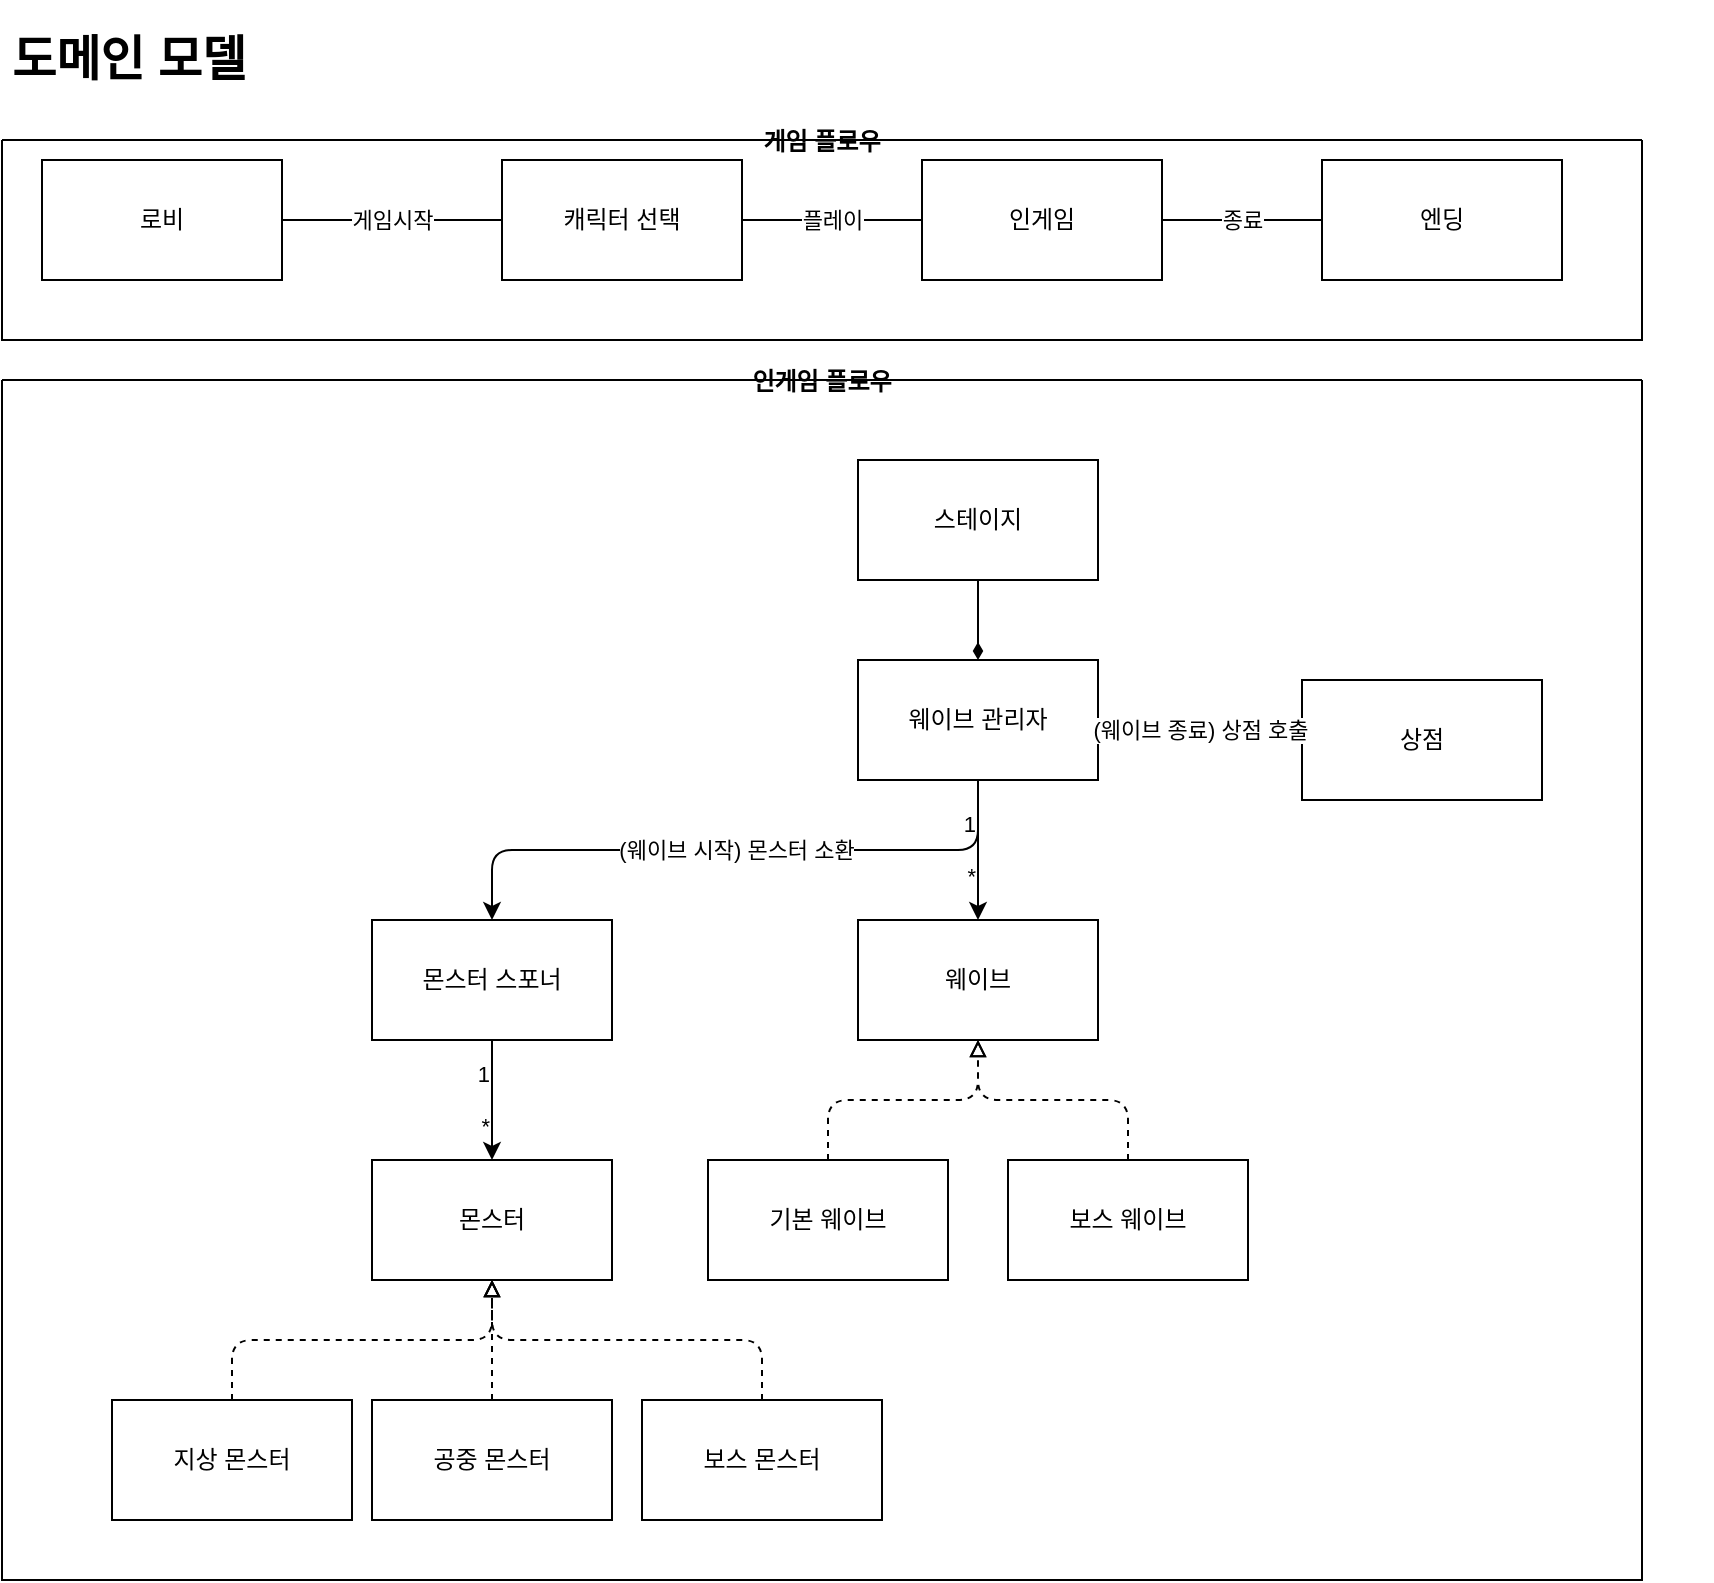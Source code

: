 <mxfile>
    <diagram id="ehJ0dWxkUVVamDh69P_z" name="Page-1">
        <mxGraphModel dx="1453" dy="844" grid="1" gridSize="10" guides="1" tooltips="1" connect="1" arrows="1" fold="1" page="1" pageScale="1" pageWidth="850" pageHeight="1100" math="0" shadow="0">
            <root>
                <mxCell id="0"/>
                <mxCell id="1" parent="0"/>
                <mxCell id="13" value="게임 플로우" style="swimlane;startSize=0;shadow=0;" vertex="1" parent="1">
                    <mxGeometry x="15" y="70" width="820" height="100" as="geometry">
                        <mxRectangle x="20" y="10" width="100" height="30" as="alternateBounds"/>
                    </mxGeometry>
                </mxCell>
                <mxCell id="12" value="" style="group;movable=1;resizable=1;rotatable=1;deletable=1;editable=1;connectable=1;" vertex="1" connectable="0" parent="13">
                    <mxGeometry x="20" y="10" width="800" height="60" as="geometry"/>
                </mxCell>
                <mxCell id="2" value="로비" style="rounded=0;whiteSpace=wrap;html=1;shadow=0;direction=west;flipH=0;flipV=0;" vertex="1" parent="12">
                    <mxGeometry width="120" height="60" as="geometry"/>
                </mxCell>
                <mxCell id="3" value="캐릭터 선택" style="whiteSpace=wrap;html=1;rounded=0;shadow=0;direction=west;flipH=0;flipV=0;" vertex="1" parent="12">
                    <mxGeometry x="230" width="120" height="60" as="geometry"/>
                </mxCell>
                <mxCell id="4" value="게임시작" style="edgeStyle=none;html=1;shadow=0;endArrow=none;endFill=0;" edge="1" parent="12" source="2" target="3">
                    <mxGeometry relative="1" as="geometry"/>
                </mxCell>
                <mxCell id="5" value="인게임" style="whiteSpace=wrap;html=1;rounded=0;shadow=0;direction=west;flipH=0;flipV=0;" vertex="1" parent="12">
                    <mxGeometry x="440" width="120" height="60" as="geometry"/>
                </mxCell>
                <mxCell id="6" value="플레이" style="edgeStyle=none;html=1;shadow=0;endArrow=none;endFill=0;" edge="1" parent="12" source="3" target="5">
                    <mxGeometry relative="1" as="geometry"/>
                </mxCell>
                <mxCell id="7" value="엔딩" style="whiteSpace=wrap;html=1;rounded=0;direction=west;flipH=0;flipV=0;" vertex="1" parent="12">
                    <mxGeometry x="640" width="120" height="60" as="geometry"/>
                </mxCell>
                <mxCell id="8" value="종료" style="edgeStyle=none;html=1;shadow=0;endArrow=none;endFill=0;" edge="1" parent="12" source="5" target="7">
                    <mxGeometry relative="1" as="geometry"/>
                </mxCell>
                <mxCell id="41" value="&lt;h1&gt;도메인 모델&lt;/h1&gt;" style="text;html=1;strokeColor=none;fillColor=none;spacing=5;spacingTop=-20;whiteSpace=wrap;overflow=hidden;rounded=0;shadow=0;" vertex="1" parent="1">
                    <mxGeometry x="15" y="10" width="190" height="120" as="geometry"/>
                </mxCell>
                <mxCell id="66" value="인게임 플로우" style="swimlane;startSize=0;shadow=0;" vertex="1" parent="1">
                    <mxGeometry x="15" y="190" width="820" height="600" as="geometry"/>
                </mxCell>
                <mxCell id="65" value="" style="group" vertex="1" connectable="0" parent="66">
                    <mxGeometry x="55" y="40" width="800" height="530" as="geometry"/>
                </mxCell>
                <mxCell id="19" value="스테이지" style="rounded=0;whiteSpace=wrap;html=1;shadow=0;" vertex="1" parent="65">
                    <mxGeometry x="373" width="120" height="60" as="geometry"/>
                </mxCell>
                <mxCell id="21" value="" style="edgeStyle=orthogonalEdgeStyle;rounded=1;html=1;shadow=0;endArrow=diamondThin;endFill=1;" edge="1" parent="65" source="19" target="20">
                    <mxGeometry relative="1" as="geometry"/>
                </mxCell>
                <mxCell id="20" value="웨이브 관리자" style="whiteSpace=wrap;html=1;rounded=0;shadow=0;" vertex="1" parent="65">
                    <mxGeometry x="373" y="100" width="120" height="60" as="geometry"/>
                </mxCell>
                <mxCell id="24" value="웨이브" style="whiteSpace=wrap;html=1;rounded=0;shadow=0;" vertex="1" parent="65">
                    <mxGeometry x="373" y="230" width="120" height="60" as="geometry"/>
                </mxCell>
                <mxCell id="25" value="1&lt;br&gt;&lt;br&gt;*" style="edgeStyle=orthogonalEdgeStyle;rounded=1;html=1;shadow=0;verticalAlign=middle;horizontal=1;textDirection=ltr;align=right;" edge="1" parent="65" source="20" target="24">
                    <mxGeometry relative="1" as="geometry"/>
                </mxCell>
                <mxCell id="29" value="" style="edgeStyle=orthogonalEdgeStyle;rounded=1;html=1;shadow=0;endArrow=block;endFill=0;dashed=1;" edge="1" parent="65" source="26" target="24">
                    <mxGeometry relative="1" as="geometry"/>
                </mxCell>
                <mxCell id="26" value="기본 웨이브" style="whiteSpace=wrap;html=1;rounded=0;shadow=0;" vertex="1" parent="65">
                    <mxGeometry x="298" y="350" width="120" height="60" as="geometry"/>
                </mxCell>
                <mxCell id="31" value="" style="edgeStyle=elbowEdgeStyle;rounded=1;elbow=vertical;html=1;shadow=0;endArrow=block;endFill=0;dashed=1;" edge="1" parent="65" source="30" target="24">
                    <mxGeometry relative="1" as="geometry"/>
                </mxCell>
                <mxCell id="30" value="보스 웨이브" style="whiteSpace=wrap;html=1;rounded=0;shadow=0;" vertex="1" parent="65">
                    <mxGeometry x="448" y="350" width="120" height="60" as="geometry"/>
                </mxCell>
                <mxCell id="35" value="상점" style="whiteSpace=wrap;html=1;rounded=0;shadow=0;" vertex="1" parent="65">
                    <mxGeometry x="595" y="110" width="120" height="60" as="geometry"/>
                </mxCell>
                <mxCell id="36" value="(웨이브 종료) 상점 호출" style="edgeStyle=elbowEdgeStyle;rounded=1;elbow=vertical;html=1;shadow=0;endArrow=none;endFill=0;" edge="1" parent="65" source="20" target="35">
                    <mxGeometry relative="1" as="geometry"/>
                </mxCell>
                <mxCell id="39" value="몬스터 스포너" style="whiteSpace=wrap;html=1;rounded=0;shadow=0;" vertex="1" parent="65">
                    <mxGeometry x="130" y="230" width="120" height="60" as="geometry"/>
                </mxCell>
                <mxCell id="40" value="(웨이브 시작) 몬스터 소환" style="edgeStyle=elbowEdgeStyle;rounded=1;elbow=vertical;html=1;shadow=0;endArrow=classic;endFill=1;" edge="1" parent="65" source="20" target="39">
                    <mxGeometry relative="1" as="geometry">
                        <Array as="points">
                            <mxPoint x="360" y="195"/>
                        </Array>
                    </mxGeometry>
                </mxCell>
                <mxCell id="44" value="몬스터" style="whiteSpace=wrap;html=1;rounded=0;shadow=0;" vertex="1" parent="65">
                    <mxGeometry x="130" y="350" width="120" height="60" as="geometry"/>
                </mxCell>
                <mxCell id="45" value="1&lt;br&gt;&lt;br&gt;*" style="edgeStyle=elbowEdgeStyle;rounded=1;elbow=vertical;html=1;shadow=0;endArrow=classic;endFill=1;horizontal=1;textDirection=ltr;align=right;" edge="1" parent="65" source="39" target="44">
                    <mxGeometry relative="1" as="geometry"/>
                </mxCell>
                <mxCell id="49" value="" style="edgeStyle=elbowEdgeStyle;rounded=1;elbow=vertical;html=1;shadow=0;endArrow=block;endFill=0;dashed=1;" edge="1" parent="65" source="47" target="44">
                    <mxGeometry relative="1" as="geometry"/>
                </mxCell>
                <mxCell id="47" value="지상 몬스터" style="whiteSpace=wrap;html=1;rounded=0;shadow=0;" vertex="1" parent="65">
                    <mxGeometry y="470" width="120" height="60" as="geometry"/>
                </mxCell>
                <mxCell id="51" value="" style="edgeStyle=elbowEdgeStyle;rounded=1;elbow=vertical;html=1;shadow=0;endArrow=block;endFill=0;dashed=1;entryX=0.5;entryY=1;entryDx=0;entryDy=0;" edge="1" parent="65" source="52" target="44">
                    <mxGeometry relative="1" as="geometry">
                        <mxPoint x="320" y="410" as="targetPoint"/>
                    </mxGeometry>
                </mxCell>
                <mxCell id="52" value="공중 몬스터" style="whiteSpace=wrap;html=1;rounded=0;shadow=0;" vertex="1" parent="65">
                    <mxGeometry x="130" y="470" width="120" height="60" as="geometry"/>
                </mxCell>
                <mxCell id="55" style="edgeStyle=elbowEdgeStyle;rounded=1;elbow=vertical;html=1;shadow=0;dashed=1;endArrow=block;endFill=0;" edge="1" parent="65" source="53" target="44">
                    <mxGeometry relative="1" as="geometry"/>
                </mxCell>
                <mxCell id="53" value="보스 몬스터" style="whiteSpace=wrap;html=1;rounded=0;shadow=0;" vertex="1" parent="65">
                    <mxGeometry x="265" y="470" width="120" height="60" as="geometry"/>
                </mxCell>
            </root>
        </mxGraphModel>
    </diagram>
</mxfile>
